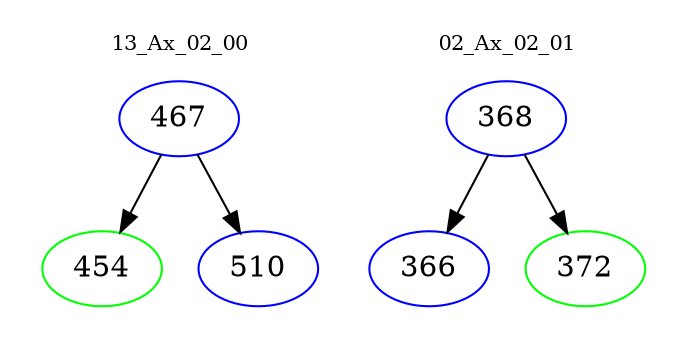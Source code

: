 digraph{
subgraph cluster_0 {
color = white
label = "13_Ax_02_00";
fontsize=10;
T0_467 [label="467", color="blue"]
T0_467 -> T0_454 [color="black"]
T0_454 [label="454", color="green"]
T0_467 -> T0_510 [color="black"]
T0_510 [label="510", color="blue"]
}
subgraph cluster_1 {
color = white
label = "02_Ax_02_01";
fontsize=10;
T1_368 [label="368", color="blue"]
T1_368 -> T1_366 [color="black"]
T1_366 [label="366", color="blue"]
T1_368 -> T1_372 [color="black"]
T1_372 [label="372", color="green"]
}
}
